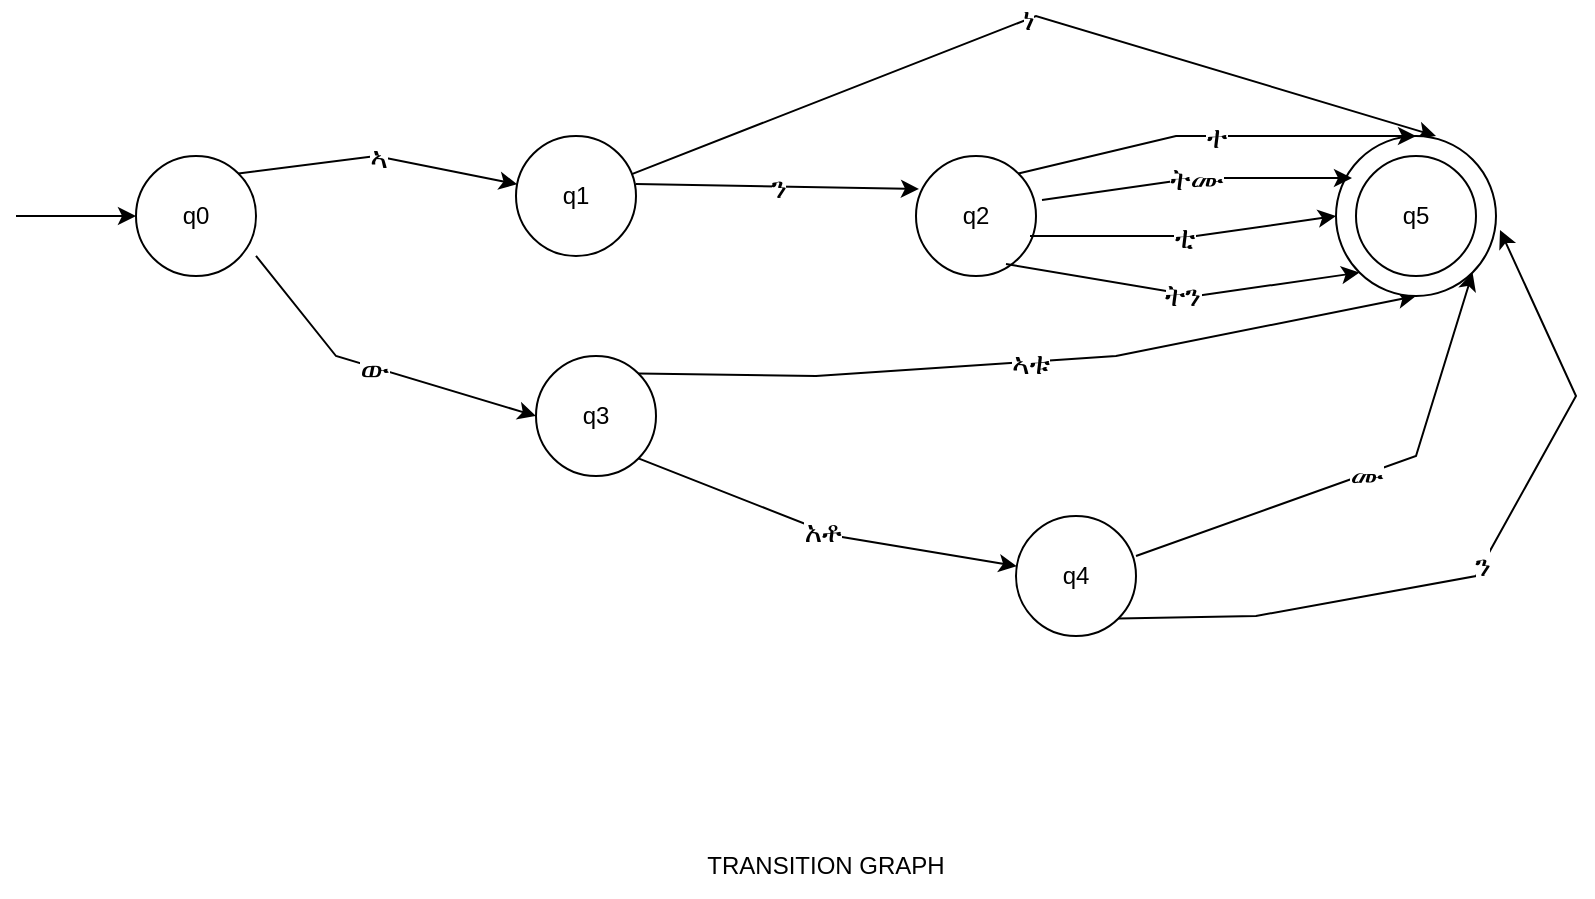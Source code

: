 <mxfile version="24.2.7" type="github">
  <diagram name="Page-1" id="sdzfiEuJjIwl9fb5-KTL">
    <mxGraphModel dx="880" dy="508" grid="1" gridSize="10" guides="1" tooltips="1" connect="1" arrows="1" fold="1" page="1" pageScale="1" pageWidth="850" pageHeight="1100" math="0" shadow="0">
      <root>
        <mxCell id="0" />
        <mxCell id="1" parent="0" />
        <mxCell id="7M3HWacOhNxR_3aGueMI-1" value="q2" style="ellipse;whiteSpace=wrap;html=1;aspect=fixed;" vertex="1" parent="1">
          <mxGeometry x="490" y="320" width="60" height="60" as="geometry" />
        </mxCell>
        <mxCell id="7M3HWacOhNxR_3aGueMI-2" value="q3" style="ellipse;whiteSpace=wrap;html=1;aspect=fixed;" vertex="1" parent="1">
          <mxGeometry x="300" y="420" width="60" height="60" as="geometry" />
        </mxCell>
        <mxCell id="7M3HWacOhNxR_3aGueMI-3" value="q1" style="ellipse;whiteSpace=wrap;html=1;aspect=fixed;" vertex="1" parent="1">
          <mxGeometry x="290" y="310" width="60" height="60" as="geometry" />
        </mxCell>
        <mxCell id="7M3HWacOhNxR_3aGueMI-4" value="q0" style="ellipse;whiteSpace=wrap;html=1;aspect=fixed;" vertex="1" parent="1">
          <mxGeometry x="100" y="320" width="60" height="60" as="geometry" />
        </mxCell>
        <mxCell id="7M3HWacOhNxR_3aGueMI-5" value="" style="endArrow=classic;html=1;rounded=0;entryX=0;entryY=0.5;entryDx=0;entryDy=0;" edge="1" parent="1" target="7M3HWacOhNxR_3aGueMI-4">
          <mxGeometry width="50" height="50" relative="1" as="geometry">
            <mxPoint x="40" y="350" as="sourcePoint" />
            <mxPoint x="100" y="340" as="targetPoint" />
          </mxGeometry>
        </mxCell>
        <mxCell id="7M3HWacOhNxR_3aGueMI-6" value="ው" style="endArrow=classic;html=1;rounded=0;exitX=1;exitY=0.833;exitDx=0;exitDy=0;exitPerimeter=0;fontSize=15;entryX=0;entryY=0.5;entryDx=0;entryDy=0;" edge="1" parent="1" source="7M3HWacOhNxR_3aGueMI-4" target="7M3HWacOhNxR_3aGueMI-2">
          <mxGeometry width="50" height="50" relative="1" as="geometry">
            <mxPoint x="400" y="290" as="sourcePoint" />
            <mxPoint x="300" y="440" as="targetPoint" />
            <Array as="points">
              <mxPoint x="200" y="420" />
            </Array>
          </mxGeometry>
        </mxCell>
        <mxCell id="7M3HWacOhNxR_3aGueMI-7" value="ኣ" style="endArrow=classic;html=1;rounded=0;exitX=1;exitY=0;exitDx=0;exitDy=0;fontSize=15;" edge="1" parent="1" source="7M3HWacOhNxR_3aGueMI-4" target="7M3HWacOhNxR_3aGueMI-3">
          <mxGeometry width="50" height="50" relative="1" as="geometry">
            <mxPoint x="400" y="270" as="sourcePoint" />
            <mxPoint x="290" y="330" as="targetPoint" />
            <Array as="points">
              <mxPoint x="220" y="320" />
            </Array>
          </mxGeometry>
        </mxCell>
        <mxCell id="7M3HWacOhNxR_3aGueMI-8" value="ን" style="endArrow=classic;html=1;rounded=0;exitX=1;exitY=0.4;exitDx=0;exitDy=0;exitPerimeter=0;entryX=0.025;entryY=0.275;entryDx=0;entryDy=0;entryPerimeter=0;fontSize=15;" edge="1" parent="1" source="7M3HWacOhNxR_3aGueMI-3" target="7M3HWacOhNxR_3aGueMI-1">
          <mxGeometry width="50" height="50" relative="1" as="geometry">
            <mxPoint x="400" y="290" as="sourcePoint" />
            <mxPoint x="450" y="240" as="targetPoint" />
          </mxGeometry>
        </mxCell>
        <mxCell id="7M3HWacOhNxR_3aGueMI-9" value="ነ" style="endArrow=classic;html=1;rounded=0;entryX=0.625;entryY=0;entryDx=0;entryDy=0;fontSize=15;entryPerimeter=0;" edge="1" parent="1" source="7M3HWacOhNxR_3aGueMI-3" target="7M3HWacOhNxR_3aGueMI-11">
          <mxGeometry width="50" height="50" relative="1" as="geometry">
            <mxPoint x="400" y="290" as="sourcePoint" />
            <mxPoint x="450" y="240" as="targetPoint" />
            <Array as="points">
              <mxPoint x="550" y="250" />
            </Array>
          </mxGeometry>
        </mxCell>
        <mxCell id="7M3HWacOhNxR_3aGueMI-10" value="ኣቱ" style="endArrow=classic;html=1;rounded=0;exitX=1;exitY=0;exitDx=0;exitDy=0;entryX=0.5;entryY=1;entryDx=0;entryDy=0;fontSize=15;" edge="1" parent="1" source="7M3HWacOhNxR_3aGueMI-2" target="7M3HWacOhNxR_3aGueMI-11">
          <mxGeometry width="50" height="50" relative="1" as="geometry">
            <mxPoint x="400" y="290" as="sourcePoint" />
            <mxPoint x="450" y="240" as="targetPoint" />
            <Array as="points">
              <mxPoint x="440" y="430" />
              <mxPoint x="590" y="420" />
            </Array>
          </mxGeometry>
        </mxCell>
        <mxCell id="7M3HWacOhNxR_3aGueMI-11" value="" style="ellipse;whiteSpace=wrap;html=1;aspect=fixed;" vertex="1" parent="1">
          <mxGeometry x="700" y="310" width="80" height="80" as="geometry" />
        </mxCell>
        <mxCell id="7M3HWacOhNxR_3aGueMI-12" value="ትሙ" style="endArrow=classic;html=1;rounded=0;exitX=1.05;exitY=0.367;exitDx=0;exitDy=0;exitPerimeter=0;entryX=0.1;entryY=0.263;entryDx=0;entryDy=0;entryPerimeter=0;fontSize=15;" edge="1" parent="1" source="7M3HWacOhNxR_3aGueMI-1" target="7M3HWacOhNxR_3aGueMI-11">
          <mxGeometry width="50" height="50" relative="1" as="geometry">
            <mxPoint x="400" y="290" as="sourcePoint" />
            <mxPoint x="450" y="240" as="targetPoint" />
            <Array as="points">
              <mxPoint x="630" y="331" />
            </Array>
          </mxGeometry>
        </mxCell>
        <mxCell id="7M3HWacOhNxR_3aGueMI-13" value="ተ" style="endArrow=classic;html=1;rounded=0;exitX=1;exitY=0;exitDx=0;exitDy=0;entryX=0.5;entryY=0;entryDx=0;entryDy=0;fontSize=15;" edge="1" parent="1" source="7M3HWacOhNxR_3aGueMI-1" target="7M3HWacOhNxR_3aGueMI-11">
          <mxGeometry width="50" height="50" relative="1" as="geometry">
            <mxPoint x="400" y="290" as="sourcePoint" />
            <mxPoint x="450" y="240" as="targetPoint" />
            <Array as="points">
              <mxPoint x="620" y="310" />
            </Array>
          </mxGeometry>
        </mxCell>
        <mxCell id="7M3HWacOhNxR_3aGueMI-14" value="ትን" style="endArrow=classic;html=1;rounded=0;exitX=0.75;exitY=0.9;exitDx=0;exitDy=0;exitPerimeter=0;entryX=0;entryY=1;entryDx=0;entryDy=0;fontSize=15;" edge="1" parent="1" source="7M3HWacOhNxR_3aGueMI-1" target="7M3HWacOhNxR_3aGueMI-11">
          <mxGeometry width="50" height="50" relative="1" as="geometry">
            <mxPoint x="570" y="400" as="sourcePoint" />
            <mxPoint x="620" y="350" as="targetPoint" />
            <Array as="points">
              <mxPoint x="630" y="390" />
            </Array>
          </mxGeometry>
        </mxCell>
        <mxCell id="7M3HWacOhNxR_3aGueMI-15" value="ቲ" style="endArrow=classic;html=1;rounded=0;exitX=0.95;exitY=0.667;exitDx=0;exitDy=0;exitPerimeter=0;entryX=0;entryY=0.5;entryDx=0;entryDy=0;fontSize=15;" edge="1" parent="1" source="7M3HWacOhNxR_3aGueMI-1" target="7M3HWacOhNxR_3aGueMI-11">
          <mxGeometry width="50" height="50" relative="1" as="geometry">
            <mxPoint x="400" y="290" as="sourcePoint" />
            <mxPoint x="450" y="240" as="targetPoint" />
            <Array as="points">
              <mxPoint x="630" y="360" />
            </Array>
          </mxGeometry>
        </mxCell>
        <mxCell id="7M3HWacOhNxR_3aGueMI-16" value="q5" style="ellipse;whiteSpace=wrap;html=1;aspect=fixed;" vertex="1" parent="1">
          <mxGeometry x="710" y="320" width="60" height="60" as="geometry" />
        </mxCell>
        <mxCell id="7M3HWacOhNxR_3aGueMI-17" value="አቶ" style="endArrow=classic;html=1;rounded=0;exitX=1;exitY=1;exitDx=0;exitDy=0;fontSize=15;" edge="1" parent="1" source="7M3HWacOhNxR_3aGueMI-2" target="7M3HWacOhNxR_3aGueMI-18">
          <mxGeometry width="50" height="50" relative="1" as="geometry">
            <mxPoint x="410" y="490" as="sourcePoint" />
            <mxPoint x="490" y="471" as="targetPoint" />
            <Array as="points">
              <mxPoint x="450" y="510" />
            </Array>
          </mxGeometry>
        </mxCell>
        <mxCell id="7M3HWacOhNxR_3aGueMI-18" value="q4" style="ellipse;whiteSpace=wrap;html=1;aspect=fixed;" vertex="1" parent="1">
          <mxGeometry x="540" y="500" width="60" height="60" as="geometry" />
        </mxCell>
        <mxCell id="7M3HWacOhNxR_3aGueMI-19" value="ን" style="endArrow=classic;html=1;rounded=0;exitX=1;exitY=1;exitDx=0;exitDy=0;entryX=1.025;entryY=0.588;entryDx=0;entryDy=0;entryPerimeter=0;fontSize=15;" edge="1" parent="1" source="7M3HWacOhNxR_3aGueMI-18" target="7M3HWacOhNxR_3aGueMI-11">
          <mxGeometry width="50" height="50" relative="1" as="geometry">
            <mxPoint x="400" y="490" as="sourcePoint" />
            <mxPoint x="800" y="370" as="targetPoint" />
            <Array as="points">
              <mxPoint x="660" y="550" />
              <mxPoint x="770" y="530" />
              <mxPoint x="820" y="440" />
            </Array>
          </mxGeometry>
        </mxCell>
        <mxCell id="7M3HWacOhNxR_3aGueMI-20" value="ሙ" style="endArrow=classic;html=1;rounded=0;entryX=1;entryY=1;entryDx=0;entryDy=0;fontSize=15;" edge="1" parent="1" target="7M3HWacOhNxR_3aGueMI-11">
          <mxGeometry width="50" height="50" relative="1" as="geometry">
            <mxPoint x="600" y="520" as="sourcePoint" />
            <mxPoint x="750" y="470" as="targetPoint" />
            <Array as="points">
              <mxPoint x="740" y="470" />
            </Array>
          </mxGeometry>
        </mxCell>
        <mxCell id="7M3HWacOhNxR_3aGueMI-21" value="TRANSITION GRAPH" style="text;html=1;align=center;verticalAlign=middle;whiteSpace=wrap;rounded=0;" vertex="1" parent="1">
          <mxGeometry x="330" y="660" width="230" height="30" as="geometry" />
        </mxCell>
      </root>
    </mxGraphModel>
  </diagram>
</mxfile>
